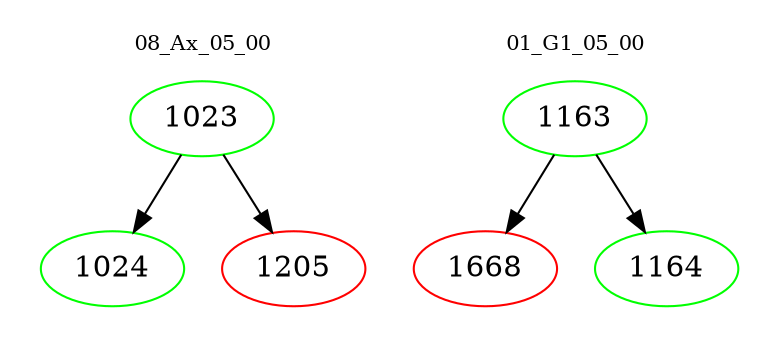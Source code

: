 digraph{
subgraph cluster_0 {
color = white
label = "08_Ax_05_00";
fontsize=10;
T0_1023 [label="1023", color="green"]
T0_1023 -> T0_1024 [color="black"]
T0_1024 [label="1024", color="green"]
T0_1023 -> T0_1205 [color="black"]
T0_1205 [label="1205", color="red"]
}
subgraph cluster_1 {
color = white
label = "01_G1_05_00";
fontsize=10;
T1_1163 [label="1163", color="green"]
T1_1163 -> T1_1668 [color="black"]
T1_1668 [label="1668", color="red"]
T1_1163 -> T1_1164 [color="black"]
T1_1164 [label="1164", color="green"]
}
}
